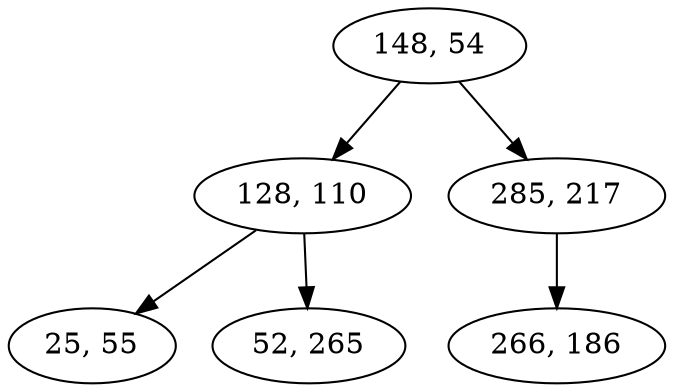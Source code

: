 digraph G {
  "148, 54" -> "128, 110";
  "128, 110" -> "25, 55";
  "128, 110" -> "52, 265";
  "148, 54" -> "285, 217";
  "285, 217" -> "266, 186";
}